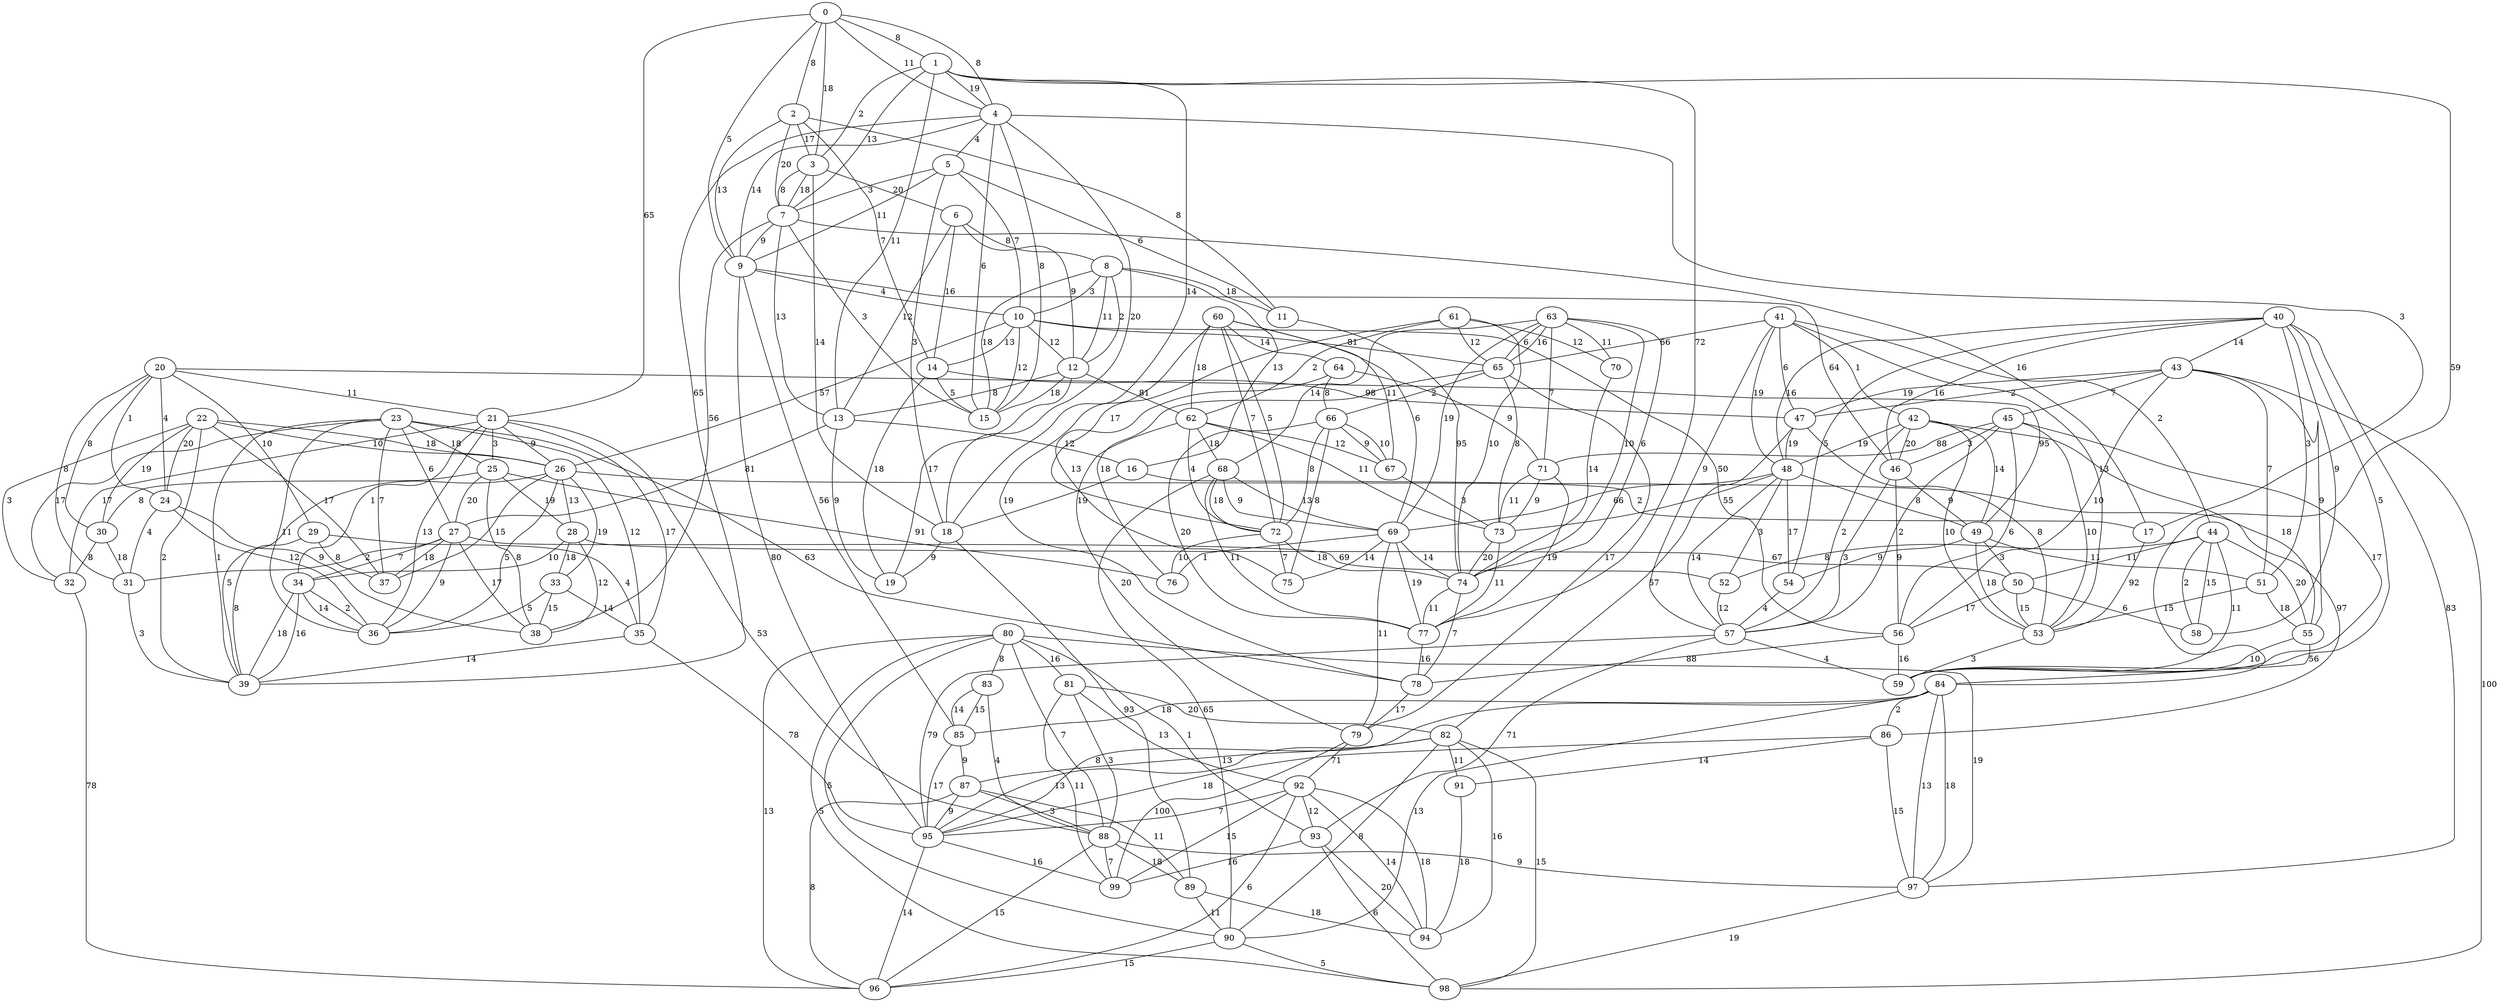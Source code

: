 graph G {
    0 -- 1 [label=8];
    0 -- 2 [label=8];
    0 -- 3 [label=18];
    0 -- 4 [label=8];
    0 -- 4 [label=11];
    0 -- 9 [label=5];
    0 -- 21 [label=65];
    1 -- 3 [label=2];
    1 -- 4 [label=19];
    1 -- 7 [label=13];
    1 -- 13 [label=11];
    1 -- 18 [label=14];
    1 -- 77 [label=72];
    1 -- 84 [label=59];
    2 -- 3 [label=17];
    2 -- 7 [label=20];
    2 -- 9 [label=13];
    2 -- 11 [label=8];
    2 -- 14 [label=7];
    3 -- 6 [label=20];
    3 -- 7 [label=8];
    3 -- 7 [label=18];
    3 -- 18 [label=14];
    4 -- 5 [label=4];
    4 -- 9 [label=14];
    4 -- 15 [label=6];
    4 -- 15 [label=8];
    4 -- 17 [label=3];
    4 -- 18 [label=20];
    4 -- 39 [label=65];
    5 -- 7 [label=3];
    5 -- 9 [label=11];
    5 -- 10 [label=7];
    5 -- 11 [label=6];
    5 -- 18 [label=3];
    6 -- 8 [label=8];
    6 -- 12 [label=9];
    6 -- 13 [label=12];
    6 -- 14 [label=16];
    7 -- 9 [label=9];
    7 -- 13 [label=13];
    7 -- 15 [label=3];
    7 -- 17 [label=16];
    7 -- 38 [label=56];
    8 -- 10 [label=3];
    8 -- 11 [label=18];
    8 -- 12 [label=2];
    8 -- 12 [label=11];
    8 -- 15 [label=18];
    8 -- 16 [label=13];
    9 -- 10 [label=4];
    9 -- 46 [label=64];
    9 -- 85 [label=56];
    9 -- 95 [label=80];
    10 -- 12 [label=12];
    10 -- 14 [label=13];
    10 -- 15 [label=12];
    10 -- 26 [label=57];
    10 -- 56 [label=50];
    10 -- 65 [label=81];
    11 -- 74 [label=95];
    12 -- 13 [label=8];
    12 -- 15 [label=18];
    12 -- 19 [label=17];
    12 -- 62 [label=81];
    13 -- 16 [label=12];
    13 -- 19 [label=9];
    13 -- 27 [label=81];
    14 -- 15 [label=5];
    14 -- 19 [label=18];
    14 -- 47 [label=98];
    16 -- 17 [label=2];
    16 -- 18 [label=19];
    17 -- 53 [label=92];
    18 -- 19 [label=9];
    18 -- 89 [label=93];
    20 -- 21 [label=11];
    20 -- 24 [label=1];
    20 -- 24 [label=4];
    20 -- 29 [label=10];
    20 -- 30 [label=8];
    20 -- 31 [label=8];
    20 -- 49 [label=95];
    21 -- 25 [label=3];
    21 -- 26 [label=9];
    21 -- 32 [label=17];
    21 -- 34 [label=1];
    21 -- 35 [label=17];
    21 -- 36 [label=13];
    21 -- 88 [label=53];
    22 -- 24 [label=20];
    22 -- 26 [label=10];
    22 -- 26 [label=18];
    22 -- 30 [label=19];
    22 -- 32 [label=3];
    22 -- 37 [label=17];
    22 -- 39 [label=2];
    23 -- 25 [label=18];
    23 -- 27 [label=6];
    23 -- 32 [label=17];
    23 -- 35 [label=12];
    23 -- 36 [label=11];
    23 -- 37 [label=7];
    23 -- 39 [label=1];
    23 -- 78 [label=63];
    24 -- 31 [label=4];
    24 -- 36 [label=12];
    24 -- 38 [label=9];
    25 -- 27 [label=20];
    25 -- 28 [label=19];
    25 -- 30 [label=8];
    25 -- 38 [label=8];
    25 -- 76 [label=91];
    26 -- 28 [label=13];
    26 -- 33 [label=19];
    26 -- 36 [label=5];
    26 -- 37 [label=15];
    26 -- 39 [label=5];
    26 -- 86 [label=97];
    27 -- 31 [label=2];
    27 -- 34 [label=7];
    27 -- 36 [label=9];
    27 -- 37 [label=18];
    27 -- 38 [label=17];
    27 -- 52 [label=69];
    28 -- 33 [label=18];
    28 -- 34 [label=10];
    28 -- 38 [label=12];
    28 -- 50 [label=67];
    29 -- 35 [label=4];
    29 -- 37 [label=8];
    29 -- 39 [label=8];
    30 -- 31 [label=18];
    30 -- 32 [label=8];
    31 -- 39 [label=3];
    32 -- 96 [label=78];
    33 -- 35 [label=14];
    33 -- 36 [label=5];
    33 -- 38 [label=15];
    34 -- 36 [label=2];
    34 -- 36 [label=14];
    34 -- 39 [label=16];
    34 -- 39 [label=18];
    35 -- 39 [label=14];
    35 -- 95 [label=78];
    40 -- 43 [label=14];
    40 -- 46 [label=16];
    40 -- 48 [label=16];
    40 -- 51 [label=3];
    40 -- 54 [label=5];
    40 -- 58 [label=9];
    40 -- 59 [label=5];
    40 -- 97 [label=83];
    41 -- 42 [label=1];
    41 -- 44 [label=2];
    41 -- 47 [label=6];
    41 -- 48 [label=19];
    41 -- 53 [label=13];
    41 -- 57 [label=9];
    41 -- 65 [label=66];
    42 -- 46 [label=20];
    42 -- 48 [label=19];
    42 -- 49 [label=14];
    42 -- 53 [label=10];
    42 -- 55 [label=18];
    42 -- 57 [label=2];
    43 -- 45 [label=7];
    43 -- 47 [label=2];
    43 -- 47 [label=19];
    43 -- 51 [label=7];
    43 -- 55 [label=9];
    43 -- 56 [label=10];
    43 -- 98 [label=100];
    44 -- 50 [label=11];
    44 -- 52 [label=8];
    44 -- 55 [label=20];
    44 -- 58 [label=2];
    44 -- 58 [label=15];
    44 -- 59 [label=11];
    45 -- 46 [label=3];
    45 -- 53 [label=10];
    45 -- 56 [label=6];
    45 -- 57 [label=2];
    45 -- 59 [label=17];
    45 -- 71 [label=88];
    46 -- 49 [label=9];
    46 -- 56 [label=9];
    46 -- 57 [label=3];
    47 -- 48 [label=19];
    47 -- 53 [label=8];
    47 -- 82 [label=57];
    48 -- 49 [label=8];
    48 -- 52 [label=3];
    48 -- 54 [label=17];
    48 -- 57 [label=14];
    48 -- 69 [label=66];
    48 -- 73 [label=55];
    49 -- 50 [label=3];
    49 -- 51 [label=11];
    49 -- 53 [label=18];
    49 -- 54 [label=9];
    50 -- 53 [label=15];
    50 -- 56 [label=17];
    50 -- 58 [label=6];
    51 -- 53 [label=15];
    51 -- 55 [label=18];
    52 -- 57 [label=12];
    53 -- 59 [label=3];
    54 -- 57 [label=4];
    55 -- 59 [label=10];
    55 -- 84 [label=56];
    56 -- 59 [label=16];
    56 -- 78 [label=88];
    57 -- 59 [label=4];
    57 -- 93 [label=71];
    57 -- 95 [label=79];
    60 -- 62 [label=18];
    60 -- 64 [label=14];
    60 -- 67 [label=11];
    60 -- 69 [label=6];
    60 -- 72 [label=5];
    60 -- 72 [label=7];
    60 -- 78 [label=19];
    61 -- 62 [label=2];
    61 -- 65 [label=12];
    61 -- 70 [label=12];
    61 -- 72 [label=17];
    61 -- 74 [label=10];
    62 -- 67 [label=12];
    62 -- 68 [label=18];
    62 -- 72 [label=4];
    62 -- 73 [label=11];
    62 -- 79 [label=20];
    63 -- 65 [label=6];
    63 -- 65 [label=16];
    63 -- 68 [label=14];
    63 -- 69 [label=19];
    63 -- 70 [label=11];
    63 -- 71 [label=7];
    63 -- 74 [label=6];
    63 -- 74 [label=10];
    64 -- 66 [label=8];
    64 -- 71 [label=9];
    64 -- 75 [label=13];
    65 -- 66 [label=2];
    65 -- 73 [label=8];
    65 -- 76 [label=18];
    65 -- 79 [label=17];
    66 -- 67 [label=9];
    66 -- 67 [label=10];
    66 -- 72 [label=8];
    66 -- 75 [label=8];
    66 -- 77 [label=20];
    67 -- 73 [label=3];
    68 -- 69 [label=9];
    68 -- 69 [label=13];
    68 -- 72 [label=18];
    68 -- 77 [label=11];
    68 -- 90 [label=65];
    69 -- 74 [label=14];
    69 -- 75 [label=14];
    69 -- 76 [label=1];
    69 -- 77 [label=19];
    69 -- 79 [label=11];
    70 -- 74 [label=14];
    71 -- 73 [label=9];
    71 -- 73 [label=11];
    71 -- 77 [label=19];
    72 -- 74 [label=18];
    72 -- 75 [label=7];
    72 -- 76 [label=10];
    73 -- 74 [label=20];
    73 -- 77 [label=11];
    74 -- 77 [label=11];
    74 -- 78 [label=7];
    77 -- 78 [label=16];
    78 -- 79 [label=17];
    79 -- 92 [label=71];
    79 -- 99 [label=100];
    80 -- 81 [label=16];
    80 -- 83 [label=8];
    80 -- 88 [label=7];
    80 -- 90 [label=5];
    80 -- 93 [label=1];
    80 -- 96 [label=13];
    80 -- 97 [label=19];
    80 -- 98 [label=5];
    81 -- 82 [label=20];
    81 -- 88 [label=3];
    81 -- 92 [label=13];
    81 -- 99 [label=11];
    82 -- 87 [label=13];
    82 -- 90 [label=8];
    82 -- 91 [label=11];
    82 -- 94 [label=16];
    82 -- 95 [label=13];
    82 -- 98 [label=15];
    83 -- 85 [label=14];
    83 -- 85 [label=15];
    83 -- 88 [label=4];
    84 -- 85 [label=18];
    84 -- 86 [label=2];
    84 -- 90 [label=13];
    84 -- 95 [label=8];
    84 -- 97 [label=13];
    84 -- 97 [label=18];
    85 -- 87 [label=9];
    85 -- 95 [label=17];
    86 -- 91 [label=14];
    86 -- 95 [label=18];
    86 -- 97 [label=15];
    87 -- 88 [label=3];
    87 -- 89 [label=11];
    87 -- 95 [label=9];
    87 -- 96 [label=8];
    88 -- 89 [label=18];
    88 -- 96 [label=15];
    88 -- 97 [label=9];
    88 -- 99 [label=7];
    89 -- 90 [label=11];
    89 -- 94 [label=18];
    90 -- 96 [label=15];
    90 -- 98 [label=5];
    91 -- 94 [label=18];
    92 -- 93 [label=12];
    92 -- 94 [label=14];
    92 -- 94 [label=18];
    92 -- 95 [label=7];
    92 -- 96 [label=6];
    92 -- 99 [label=15];
    93 -- 94 [label=20];
    93 -- 98 [label=6];
    93 -- 99 [label=16];
    95 -- 96 [label=14];
    95 -- 99 [label=16];
    97 -- 98 [label=19];
}
